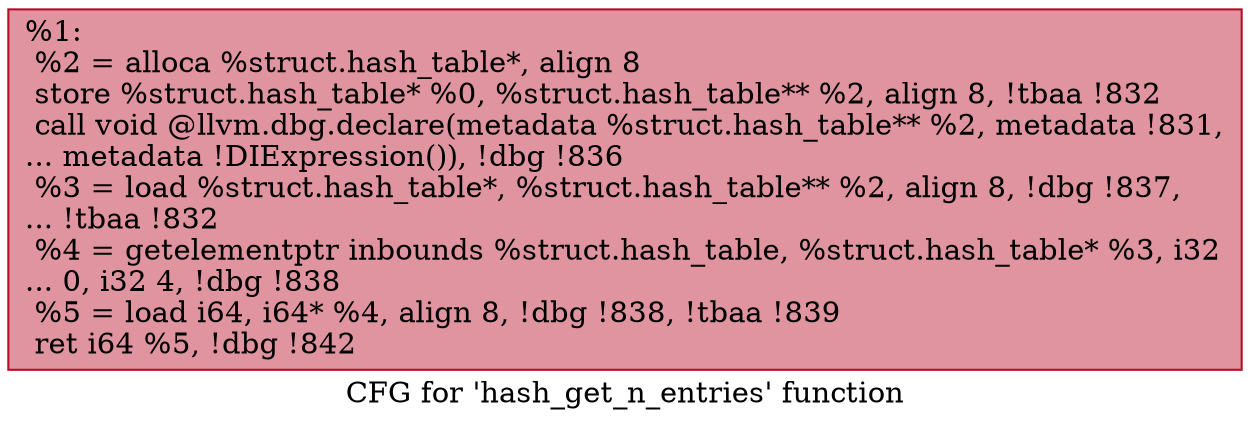 digraph "CFG for 'hash_get_n_entries' function" {
	label="CFG for 'hash_get_n_entries' function";

	Node0x1a88130 [shape=record,color="#b70d28ff", style=filled, fillcolor="#b70d2870",label="{%1:\l  %2 = alloca %struct.hash_table*, align 8\l  store %struct.hash_table* %0, %struct.hash_table** %2, align 8, !tbaa !832\l  call void @llvm.dbg.declare(metadata %struct.hash_table** %2, metadata !831,\l... metadata !DIExpression()), !dbg !836\l  %3 = load %struct.hash_table*, %struct.hash_table** %2, align 8, !dbg !837,\l... !tbaa !832\l  %4 = getelementptr inbounds %struct.hash_table, %struct.hash_table* %3, i32\l... 0, i32 4, !dbg !838\l  %5 = load i64, i64* %4, align 8, !dbg !838, !tbaa !839\l  ret i64 %5, !dbg !842\l}"];
}
